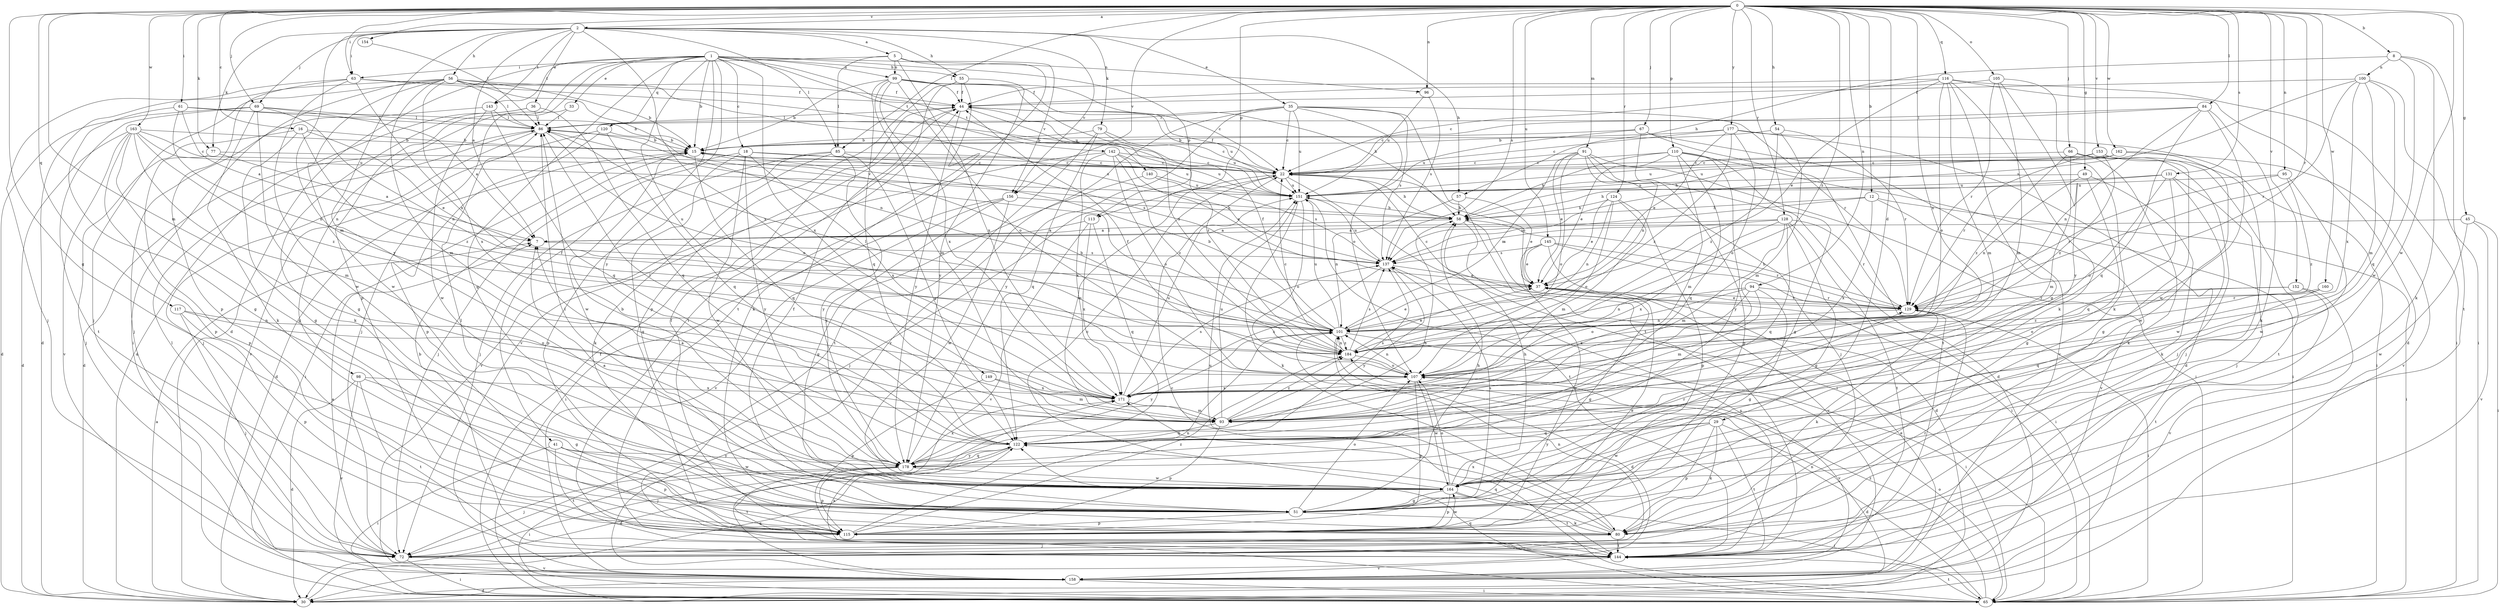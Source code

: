 strict digraph  {
0;
1;
2;
5;
7;
8;
12;
15;
16;
18;
22;
29;
30;
33;
35;
36;
37;
41;
44;
45;
49;
51;
54;
55;
56;
57;
58;
61;
63;
65;
66;
67;
69;
72;
77;
79;
80;
84;
85;
86;
91;
93;
94;
95;
96;
98;
99;
100;
101;
105;
107;
110;
113;
115;
116;
117;
120;
122;
124;
128;
129;
131;
137;
140;
142;
143;
144;
145;
149;
151;
152;
153;
154;
156;
158;
160;
162;
163;
164;
171;
177;
178;
184;
0 -> 2  [label=a];
0 -> 8  [label=b];
0 -> 12  [label=b];
0 -> 16  [label=c];
0 -> 29  [label=d];
0 -> 45  [label=g];
0 -> 49  [label=g];
0 -> 51  [label=g];
0 -> 54  [label=h];
0 -> 61  [label=i];
0 -> 63  [label=i];
0 -> 66  [label=j];
0 -> 67  [label=j];
0 -> 69  [label=j];
0 -> 77  [label=k];
0 -> 84  [label=l];
0 -> 85  [label=l];
0 -> 91  [label=m];
0 -> 93  [label=m];
0 -> 94  [label=n];
0 -> 95  [label=n];
0 -> 96  [label=n];
0 -> 105  [label=o];
0 -> 110  [label=p];
0 -> 113  [label=p];
0 -> 116  [label=q];
0 -> 117  [label=q];
0 -> 124  [label=r];
0 -> 128  [label=r];
0 -> 129  [label=r];
0 -> 131  [label=s];
0 -> 137  [label=s];
0 -> 145  [label=u];
0 -> 152  [label=v];
0 -> 153  [label=v];
0 -> 154  [label=v];
0 -> 156  [label=v];
0 -> 160  [label=w];
0 -> 162  [label=w];
0 -> 163  [label=w];
0 -> 164  [label=w];
0 -> 171  [label=x];
0 -> 177  [label=y];
0 -> 184  [label=z];
1 -> 15  [label=b];
1 -> 18  [label=c];
1 -> 30  [label=d];
1 -> 33  [label=e];
1 -> 41  [label=f];
1 -> 51  [label=g];
1 -> 55  [label=h];
1 -> 96  [label=n];
1 -> 98  [label=n];
1 -> 99  [label=n];
1 -> 113  [label=p];
1 -> 115  [label=p];
1 -> 120  [label=q];
1 -> 140  [label=t];
1 -> 142  [label=t];
1 -> 143  [label=t];
1 -> 149  [label=u];
1 -> 171  [label=x];
1 -> 178  [label=y];
2 -> 5  [label=a];
2 -> 7  [label=a];
2 -> 35  [label=e];
2 -> 36  [label=e];
2 -> 55  [label=h];
2 -> 56  [label=h];
2 -> 57  [label=h];
2 -> 63  [label=i];
2 -> 69  [label=j];
2 -> 77  [label=k];
2 -> 79  [label=k];
2 -> 85  [label=l];
2 -> 93  [label=m];
2 -> 143  [label=t];
2 -> 156  [label=v];
2 -> 171  [label=x];
2 -> 178  [label=y];
5 -> 63  [label=i];
5 -> 85  [label=l];
5 -> 99  [label=n];
5 -> 144  [label=t];
5 -> 156  [label=v];
5 -> 171  [label=x];
7 -> 137  [label=s];
8 -> 57  [label=h];
8 -> 80  [label=k];
8 -> 100  [label=n];
8 -> 144  [label=t];
8 -> 164  [label=w];
12 -> 58  [label=h];
12 -> 65  [label=i];
12 -> 137  [label=s];
12 -> 158  [label=v];
12 -> 171  [label=x];
15 -> 22  [label=c];
15 -> 30  [label=d];
15 -> 65  [label=i];
15 -> 122  [label=q];
15 -> 137  [label=s];
16 -> 15  [label=b];
16 -> 37  [label=e];
16 -> 51  [label=g];
16 -> 72  [label=j];
16 -> 184  [label=z];
18 -> 22  [label=c];
18 -> 51  [label=g];
18 -> 72  [label=j];
18 -> 151  [label=u];
18 -> 164  [label=w];
18 -> 171  [label=x];
18 -> 178  [label=y];
22 -> 44  [label=f];
22 -> 58  [label=h];
22 -> 65  [label=i];
22 -> 72  [label=j];
22 -> 93  [label=m];
22 -> 151  [label=u];
29 -> 30  [label=d];
29 -> 80  [label=k];
29 -> 115  [label=p];
29 -> 122  [label=q];
29 -> 144  [label=t];
29 -> 164  [label=w];
29 -> 178  [label=y];
30 -> 7  [label=a];
30 -> 122  [label=q];
33 -> 72  [label=j];
33 -> 86  [label=l];
35 -> 22  [label=c];
35 -> 86  [label=l];
35 -> 107  [label=o];
35 -> 129  [label=r];
35 -> 137  [label=s];
35 -> 144  [label=t];
35 -> 151  [label=u];
35 -> 158  [label=v];
35 -> 178  [label=y];
36 -> 30  [label=d];
36 -> 80  [label=k];
36 -> 86  [label=l];
36 -> 122  [label=q];
37 -> 22  [label=c];
37 -> 51  [label=g];
37 -> 129  [label=r];
41 -> 65  [label=i];
41 -> 115  [label=p];
41 -> 144  [label=t];
41 -> 164  [label=w];
41 -> 178  [label=y];
44 -> 86  [label=l];
44 -> 151  [label=u];
44 -> 158  [label=v];
44 -> 178  [label=y];
44 -> 184  [label=z];
45 -> 7  [label=a];
45 -> 65  [label=i];
45 -> 158  [label=v];
45 -> 164  [label=w];
49 -> 51  [label=g];
49 -> 80  [label=k];
49 -> 101  [label=n];
49 -> 151  [label=u];
51 -> 44  [label=f];
51 -> 58  [label=h];
51 -> 80  [label=k];
51 -> 86  [label=l];
51 -> 107  [label=o];
51 -> 115  [label=p];
51 -> 137  [label=s];
54 -> 15  [label=b];
54 -> 93  [label=m];
54 -> 129  [label=r];
54 -> 184  [label=z];
55 -> 44  [label=f];
55 -> 80  [label=k];
55 -> 115  [label=p];
55 -> 144  [label=t];
55 -> 178  [label=y];
56 -> 15  [label=b];
56 -> 30  [label=d];
56 -> 44  [label=f];
56 -> 65  [label=i];
56 -> 72  [label=j];
56 -> 86  [label=l];
56 -> 93  [label=m];
56 -> 101  [label=n];
56 -> 137  [label=s];
56 -> 164  [label=w];
56 -> 171  [label=x];
57 -> 37  [label=e];
57 -> 58  [label=h];
57 -> 101  [label=n];
58 -> 7  [label=a];
58 -> 30  [label=d];
58 -> 65  [label=i];
58 -> 86  [label=v];
61 -> 7  [label=a];
61 -> 15  [label=b];
61 -> 51  [label=g];
61 -> 86  [label=l];
61 -> 101  [label=n];
63 -> 44  [label=f];
63 -> 72  [label=j];
63 -> 101  [label=n];
63 -> 115  [label=p];
63 -> 151  [label=u];
63 -> 164  [label=w];
65 -> 22  [label=c];
65 -> 44  [label=f];
65 -> 101  [label=n];
65 -> 107  [label=o];
65 -> 122  [label=q];
65 -> 144  [label=t];
65 -> 171  [label=x];
65 -> 184  [label=z];
66 -> 22  [label=c];
66 -> 72  [label=j];
66 -> 80  [label=k];
66 -> 93  [label=m];
66 -> 144  [label=t];
66 -> 184  [label=z];
67 -> 15  [label=b];
67 -> 101  [label=n];
67 -> 144  [label=t];
67 -> 151  [label=u];
67 -> 158  [label=v];
69 -> 7  [label=a];
69 -> 30  [label=d];
69 -> 51  [label=g];
69 -> 80  [label=k];
69 -> 86  [label=l];
69 -> 101  [label=n];
69 -> 144  [label=t];
72 -> 7  [label=a];
72 -> 65  [label=i];
72 -> 86  [label=l];
72 -> 101  [label=n];
72 -> 129  [label=r];
72 -> 158  [label=v];
77 -> 7  [label=a];
77 -> 22  [label=c];
77 -> 115  [label=p];
79 -> 15  [label=b];
79 -> 22  [label=c];
79 -> 122  [label=q];
79 -> 144  [label=t];
79 -> 151  [label=u];
80 -> 72  [label=j];
80 -> 122  [label=q];
80 -> 144  [label=t];
80 -> 151  [label=u];
80 -> 171  [label=x];
84 -> 22  [label=c];
84 -> 80  [label=k];
84 -> 86  [label=l];
84 -> 101  [label=n];
84 -> 122  [label=q];
84 -> 164  [label=w];
85 -> 22  [label=c];
85 -> 72  [label=j];
85 -> 80  [label=k];
85 -> 115  [label=p];
85 -> 122  [label=q];
85 -> 178  [label=y];
86 -> 15  [label=b];
86 -> 30  [label=d];
86 -> 72  [label=j];
86 -> 107  [label=o];
86 -> 164  [label=w];
91 -> 22  [label=c];
91 -> 30  [label=d];
91 -> 37  [label=e];
91 -> 65  [label=i];
91 -> 72  [label=j];
91 -> 101  [label=n];
91 -> 107  [label=o];
91 -> 115  [label=p];
93 -> 86  [label=l];
93 -> 115  [label=p];
93 -> 122  [label=q];
93 -> 137  [label=s];
93 -> 151  [label=u];
93 -> 184  [label=z];
94 -> 51  [label=g];
94 -> 93  [label=m];
94 -> 101  [label=n];
94 -> 107  [label=o];
94 -> 129  [label=r];
94 -> 171  [label=x];
95 -> 129  [label=r];
95 -> 151  [label=u];
95 -> 164  [label=w];
95 -> 184  [label=z];
96 -> 137  [label=s];
96 -> 151  [label=u];
98 -> 30  [label=d];
98 -> 51  [label=g];
98 -> 144  [label=t];
98 -> 158  [label=v];
98 -> 171  [label=x];
99 -> 15  [label=b];
99 -> 22  [label=c];
99 -> 44  [label=f];
99 -> 58  [label=h];
99 -> 93  [label=m];
99 -> 107  [label=o];
99 -> 122  [label=q];
99 -> 171  [label=x];
99 -> 184  [label=z];
100 -> 44  [label=f];
100 -> 65  [label=i];
100 -> 93  [label=m];
100 -> 122  [label=q];
100 -> 129  [label=r];
100 -> 137  [label=s];
100 -> 171  [label=x];
101 -> 15  [label=b];
101 -> 30  [label=d];
101 -> 37  [label=e];
101 -> 44  [label=f];
101 -> 65  [label=i];
101 -> 86  [label=l];
101 -> 151  [label=u];
101 -> 178  [label=y];
101 -> 184  [label=z];
105 -> 44  [label=f];
105 -> 80  [label=k];
105 -> 93  [label=m];
105 -> 129  [label=r];
105 -> 178  [label=y];
107 -> 44  [label=f];
107 -> 101  [label=n];
107 -> 115  [label=p];
107 -> 158  [label=v];
107 -> 164  [label=w];
107 -> 171  [label=x];
110 -> 22  [label=c];
110 -> 37  [label=e];
110 -> 51  [label=g];
110 -> 58  [label=h];
110 -> 65  [label=i];
110 -> 93  [label=m];
110 -> 122  [label=q];
110 -> 178  [label=y];
113 -> 7  [label=a];
113 -> 122  [label=q];
113 -> 158  [label=v];
113 -> 171  [label=x];
115 -> 37  [label=e];
115 -> 44  [label=f];
115 -> 101  [label=n];
115 -> 164  [label=w];
115 -> 184  [label=z];
116 -> 22  [label=c];
116 -> 30  [label=d];
116 -> 37  [label=e];
116 -> 44  [label=f];
116 -> 51  [label=g];
116 -> 65  [label=i];
116 -> 80  [label=k];
116 -> 93  [label=m];
116 -> 107  [label=o];
117 -> 72  [label=j];
117 -> 101  [label=n];
117 -> 107  [label=o];
117 -> 115  [label=p];
120 -> 15  [label=b];
120 -> 115  [label=p];
120 -> 122  [label=q];
120 -> 158  [label=v];
122 -> 7  [label=a];
122 -> 30  [label=d];
122 -> 72  [label=j];
122 -> 178  [label=y];
124 -> 37  [label=e];
124 -> 58  [label=h];
124 -> 93  [label=m];
124 -> 101  [label=n];
124 -> 107  [label=o];
124 -> 115  [label=p];
128 -> 7  [label=a];
128 -> 51  [label=g];
128 -> 93  [label=m];
128 -> 122  [label=q];
128 -> 129  [label=r];
128 -> 137  [label=s];
128 -> 144  [label=t];
128 -> 171  [label=x];
129 -> 22  [label=c];
129 -> 37  [label=e];
129 -> 58  [label=h];
129 -> 65  [label=i];
129 -> 80  [label=k];
129 -> 101  [label=n];
131 -> 58  [label=h];
131 -> 72  [label=j];
131 -> 107  [label=o];
131 -> 122  [label=q];
131 -> 151  [label=u];
131 -> 164  [label=w];
137 -> 37  [label=e];
137 -> 151  [label=u];
137 -> 171  [label=x];
137 -> 178  [label=y];
140 -> 137  [label=s];
140 -> 151  [label=u];
140 -> 178  [label=y];
142 -> 22  [label=c];
142 -> 37  [label=e];
142 -> 107  [label=o];
142 -> 151  [label=u];
142 -> 158  [label=v];
142 -> 171  [label=x];
142 -> 184  [label=z];
143 -> 72  [label=j];
143 -> 86  [label=l];
143 -> 122  [label=q];
143 -> 164  [label=w];
144 -> 15  [label=b];
144 -> 137  [label=s];
144 -> 158  [label=v];
145 -> 37  [label=e];
145 -> 65  [label=i];
145 -> 115  [label=p];
145 -> 129  [label=r];
145 -> 137  [label=s];
145 -> 158  [label=v];
149 -> 93  [label=m];
149 -> 115  [label=p];
149 -> 171  [label=x];
151 -> 58  [label=h];
151 -> 80  [label=k];
151 -> 107  [label=o];
151 -> 144  [label=t];
152 -> 129  [label=r];
152 -> 144  [label=t];
152 -> 158  [label=v];
152 -> 184  [label=z];
153 -> 22  [label=c];
153 -> 51  [label=g];
153 -> 72  [label=j];
153 -> 129  [label=r];
153 -> 151  [label=u];
153 -> 184  [label=z];
154 -> 86  [label=l];
156 -> 51  [label=g];
156 -> 58  [label=h];
156 -> 65  [label=i];
156 -> 158  [label=v];
156 -> 164  [label=w];
158 -> 30  [label=d];
158 -> 37  [label=e];
158 -> 65  [label=i];
160 -> 107  [label=o];
160 -> 122  [label=q];
160 -> 129  [label=r];
162 -> 22  [label=c];
162 -> 58  [label=h];
162 -> 151  [label=u];
162 -> 158  [label=v];
162 -> 164  [label=w];
163 -> 15  [label=b];
163 -> 22  [label=c];
163 -> 30  [label=d];
163 -> 51  [label=g];
163 -> 93  [label=m];
163 -> 115  [label=p];
163 -> 151  [label=u];
163 -> 158  [label=v];
163 -> 184  [label=z];
164 -> 7  [label=a];
164 -> 22  [label=c];
164 -> 51  [label=g];
164 -> 58  [label=h];
164 -> 65  [label=i];
164 -> 86  [label=l];
164 -> 107  [label=o];
164 -> 115  [label=p];
164 -> 129  [label=r];
164 -> 144  [label=t];
171 -> 93  [label=m];
171 -> 137  [label=s];
171 -> 151  [label=u];
177 -> 15  [label=b];
177 -> 22  [label=c];
177 -> 30  [label=d];
177 -> 37  [label=e];
177 -> 65  [label=i];
177 -> 107  [label=o];
177 -> 184  [label=z];
178 -> 15  [label=b];
178 -> 58  [label=h];
178 -> 65  [label=i];
178 -> 72  [label=j];
178 -> 115  [label=p];
178 -> 122  [label=q];
178 -> 144  [label=t];
178 -> 164  [label=w];
178 -> 171  [label=x];
184 -> 15  [label=b];
184 -> 22  [label=c];
184 -> 37  [label=e];
184 -> 86  [label=l];
184 -> 101  [label=n];
184 -> 107  [label=o];
184 -> 137  [label=s];
}
